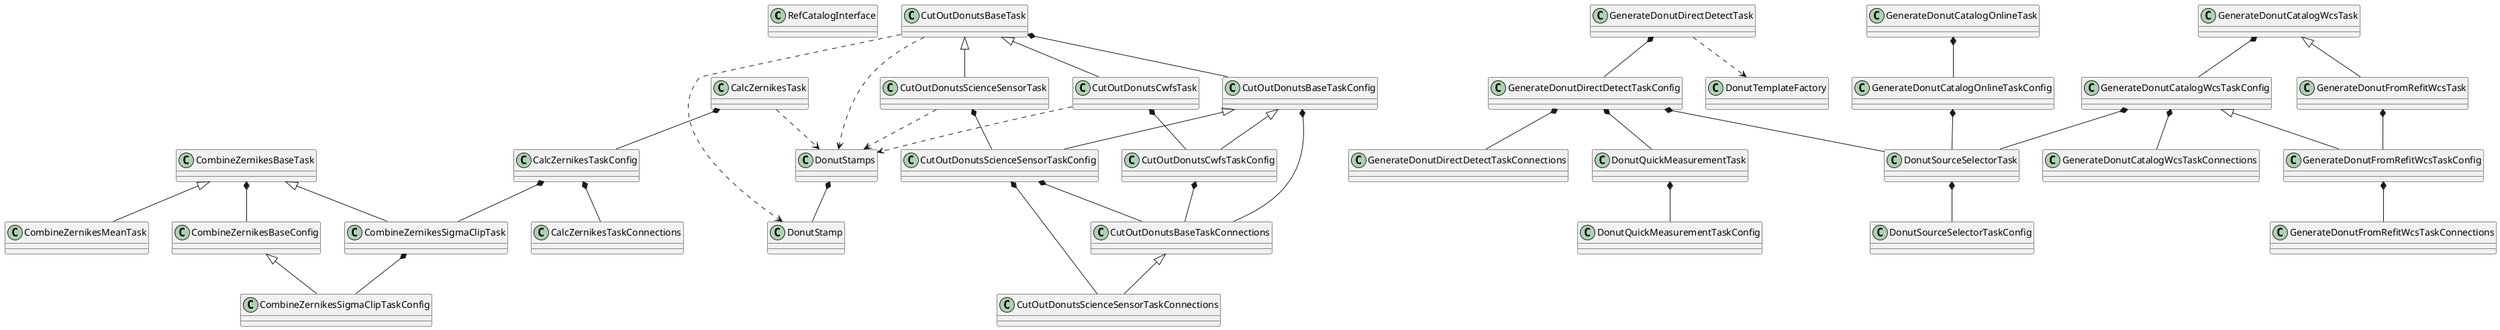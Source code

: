 @startuml
class RefCatalogInterface
CombineZernikesBaseTask <|-- CombineZernikesMeanTask
CombineZernikesBaseTask <|-- CombineZernikesSigmaClipTask
CombineZernikesBaseTask *-- CombineZernikesBaseConfig
CombineZernikesBaseConfig <|-- CombineZernikesSigmaClipTaskConfig
CombineZernikesSigmaClipTask *-- CombineZernikesSigmaClipTaskConfig
DonutSourceSelectorTask *-- DonutSourceSelectorTaskConfig
DonutQuickMeasurementTask *-- DonutQuickMeasurementTaskConfig
GenerateDonutCatalogOnlineTaskConfig *-- DonutSourceSelectorTask
GenerateDonutCatalogOnlineTask *-- GenerateDonutCatalogOnlineTaskConfig
GenerateDonutDirectDetectTaskConfig *-- GenerateDonutDirectDetectTaskConnections
GenerateDonutDirectDetectTaskConfig *-- DonutSourceSelectorTask
GenerateDonutDirectDetectTaskConfig *-- DonutQuickMeasurementTask
GenerateDonutDirectDetectTask *-- GenerateDonutDirectDetectTaskConfig
GenerateDonutDirectDetectTask ..> DonutTemplateFactory
GenerateDonutCatalogWcsTaskConfig *-- DonutSourceSelectorTask
GenerateDonutCatalogWcsTaskConfig *-- GenerateDonutCatalogWcsTaskConnections
GenerateDonutCatalogWcsTask *-- GenerateDonutCatalogWcsTaskConfig
DonutStamps *-- DonutStamp
CutOutDonutsBaseTaskConfig <|-- CutOutDonutsCwfsTaskConfig
CutOutDonutsBaseTask <|-- CutOutDonutsCwfsTask
CutOutDonutsCwfsTaskConfig *-- CutOutDonutsBaseTaskConnections
CutOutDonutsCwfsTask *-- CutOutDonutsCwfsTaskConfig
CutOutDonutsCwfsTask ..> DonutStamps
CutOutDonutsBaseTaskConfig <|-- CutOutDonutsScienceSensorTaskConfig
CutOutDonutsBaseTask <|-- CutOutDonutsScienceSensorTask
CutOutDonutsScienceSensorTaskConfig *-- CutOutDonutsBaseTaskConnections
CutOutDonutsScienceSensorTask *-- CutOutDonutsScienceSensorTaskConfig
CutOutDonutsBaseTaskConnections <|-- CutOutDonutsScienceSensorTaskConnections
CutOutDonutsScienceSensorTaskConfig *-- CutOutDonutsScienceSensorTaskConnections
CutOutDonutsScienceSensorTask ..> DonutStamps
CutOutDonutsBaseTaskConfig *-- CutOutDonutsBaseTaskConnections
CutOutDonutsBaseTask *-- CutOutDonutsBaseTaskConfig
CutOutDonutsBaseTask ..> DonutStamps
CutOutDonutsBaseTask ..> DonutStamp
CalcZernikesTaskConfig *-- CombineZernikesSigmaClipTask
CalcZernikesTaskConfig *-- CalcZernikesTaskConnections
CalcZernikesTask *-- CalcZernikesTaskConfig
CalcZernikesTask ..> DonutStamps
GenerateDonutFromRefitWcsTaskConfig *-- GenerateDonutFromRefitWcsTaskConnections
GenerateDonutCatalogWcsTaskConfig <|-- GenerateDonutFromRefitWcsTaskConfig
GenerateDonutFromRefitWcsTask *-- GenerateDonutFromRefitWcsTaskConfig
GenerateDonutCatalogWcsTask <|-- GenerateDonutFromRefitWcsTask
@enduml
